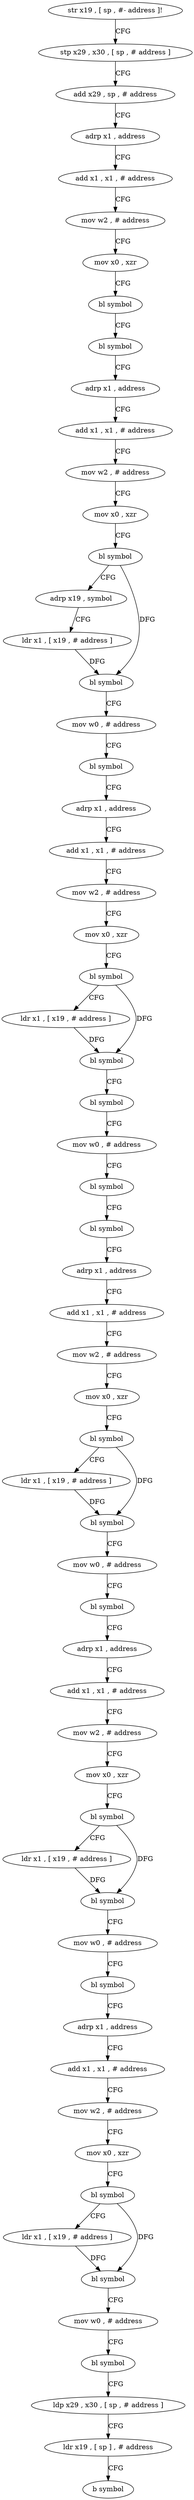 digraph "func" {
"4216760" [label = "str x19 , [ sp , #- address ]!" ]
"4216764" [label = "stp x29 , x30 , [ sp , # address ]" ]
"4216768" [label = "add x29 , sp , # address" ]
"4216772" [label = "adrp x1 , address" ]
"4216776" [label = "add x1 , x1 , # address" ]
"4216780" [label = "mov w2 , # address" ]
"4216784" [label = "mov x0 , xzr" ]
"4216788" [label = "bl symbol" ]
"4216792" [label = "bl symbol" ]
"4216796" [label = "adrp x1 , address" ]
"4216800" [label = "add x1 , x1 , # address" ]
"4216804" [label = "mov w2 , # address" ]
"4216808" [label = "mov x0 , xzr" ]
"4216812" [label = "bl symbol" ]
"4216816" [label = "adrp x19 , symbol" ]
"4216820" [label = "ldr x1 , [ x19 , # address ]" ]
"4216824" [label = "bl symbol" ]
"4216828" [label = "mov w0 , # address" ]
"4216832" [label = "bl symbol" ]
"4216836" [label = "adrp x1 , address" ]
"4216840" [label = "add x1 , x1 , # address" ]
"4216844" [label = "mov w2 , # address" ]
"4216848" [label = "mov x0 , xzr" ]
"4216852" [label = "bl symbol" ]
"4216856" [label = "ldr x1 , [ x19 , # address ]" ]
"4216860" [label = "bl symbol" ]
"4216864" [label = "bl symbol" ]
"4216868" [label = "mov w0 , # address" ]
"4216872" [label = "bl symbol" ]
"4216876" [label = "bl symbol" ]
"4216880" [label = "adrp x1 , address" ]
"4216884" [label = "add x1 , x1 , # address" ]
"4216888" [label = "mov w2 , # address" ]
"4216892" [label = "mov x0 , xzr" ]
"4216896" [label = "bl symbol" ]
"4216900" [label = "ldr x1 , [ x19 , # address ]" ]
"4216904" [label = "bl symbol" ]
"4216908" [label = "mov w0 , # address" ]
"4216912" [label = "bl symbol" ]
"4216916" [label = "adrp x1 , address" ]
"4216920" [label = "add x1 , x1 , # address" ]
"4216924" [label = "mov w2 , # address" ]
"4216928" [label = "mov x0 , xzr" ]
"4216932" [label = "bl symbol" ]
"4216936" [label = "ldr x1 , [ x19 , # address ]" ]
"4216940" [label = "bl symbol" ]
"4216944" [label = "mov w0 , # address" ]
"4216948" [label = "bl symbol" ]
"4216952" [label = "adrp x1 , address" ]
"4216956" [label = "add x1 , x1 , # address" ]
"4216960" [label = "mov w2 , # address" ]
"4216964" [label = "mov x0 , xzr" ]
"4216968" [label = "bl symbol" ]
"4216972" [label = "ldr x1 , [ x19 , # address ]" ]
"4216976" [label = "bl symbol" ]
"4216980" [label = "mov w0 , # address" ]
"4216984" [label = "bl symbol" ]
"4216988" [label = "ldp x29 , x30 , [ sp , # address ]" ]
"4216992" [label = "ldr x19 , [ sp ] , # address" ]
"4216996" [label = "b symbol" ]
"4216760" -> "4216764" [ label = "CFG" ]
"4216764" -> "4216768" [ label = "CFG" ]
"4216768" -> "4216772" [ label = "CFG" ]
"4216772" -> "4216776" [ label = "CFG" ]
"4216776" -> "4216780" [ label = "CFG" ]
"4216780" -> "4216784" [ label = "CFG" ]
"4216784" -> "4216788" [ label = "CFG" ]
"4216788" -> "4216792" [ label = "CFG" ]
"4216792" -> "4216796" [ label = "CFG" ]
"4216796" -> "4216800" [ label = "CFG" ]
"4216800" -> "4216804" [ label = "CFG" ]
"4216804" -> "4216808" [ label = "CFG" ]
"4216808" -> "4216812" [ label = "CFG" ]
"4216812" -> "4216816" [ label = "CFG" ]
"4216812" -> "4216824" [ label = "DFG" ]
"4216816" -> "4216820" [ label = "CFG" ]
"4216820" -> "4216824" [ label = "DFG" ]
"4216824" -> "4216828" [ label = "CFG" ]
"4216828" -> "4216832" [ label = "CFG" ]
"4216832" -> "4216836" [ label = "CFG" ]
"4216836" -> "4216840" [ label = "CFG" ]
"4216840" -> "4216844" [ label = "CFG" ]
"4216844" -> "4216848" [ label = "CFG" ]
"4216848" -> "4216852" [ label = "CFG" ]
"4216852" -> "4216856" [ label = "CFG" ]
"4216852" -> "4216860" [ label = "DFG" ]
"4216856" -> "4216860" [ label = "DFG" ]
"4216860" -> "4216864" [ label = "CFG" ]
"4216864" -> "4216868" [ label = "CFG" ]
"4216868" -> "4216872" [ label = "CFG" ]
"4216872" -> "4216876" [ label = "CFG" ]
"4216876" -> "4216880" [ label = "CFG" ]
"4216880" -> "4216884" [ label = "CFG" ]
"4216884" -> "4216888" [ label = "CFG" ]
"4216888" -> "4216892" [ label = "CFG" ]
"4216892" -> "4216896" [ label = "CFG" ]
"4216896" -> "4216900" [ label = "CFG" ]
"4216896" -> "4216904" [ label = "DFG" ]
"4216900" -> "4216904" [ label = "DFG" ]
"4216904" -> "4216908" [ label = "CFG" ]
"4216908" -> "4216912" [ label = "CFG" ]
"4216912" -> "4216916" [ label = "CFG" ]
"4216916" -> "4216920" [ label = "CFG" ]
"4216920" -> "4216924" [ label = "CFG" ]
"4216924" -> "4216928" [ label = "CFG" ]
"4216928" -> "4216932" [ label = "CFG" ]
"4216932" -> "4216936" [ label = "CFG" ]
"4216932" -> "4216940" [ label = "DFG" ]
"4216936" -> "4216940" [ label = "DFG" ]
"4216940" -> "4216944" [ label = "CFG" ]
"4216944" -> "4216948" [ label = "CFG" ]
"4216948" -> "4216952" [ label = "CFG" ]
"4216952" -> "4216956" [ label = "CFG" ]
"4216956" -> "4216960" [ label = "CFG" ]
"4216960" -> "4216964" [ label = "CFG" ]
"4216964" -> "4216968" [ label = "CFG" ]
"4216968" -> "4216972" [ label = "CFG" ]
"4216968" -> "4216976" [ label = "DFG" ]
"4216972" -> "4216976" [ label = "DFG" ]
"4216976" -> "4216980" [ label = "CFG" ]
"4216980" -> "4216984" [ label = "CFG" ]
"4216984" -> "4216988" [ label = "CFG" ]
"4216988" -> "4216992" [ label = "CFG" ]
"4216992" -> "4216996" [ label = "CFG" ]
}
